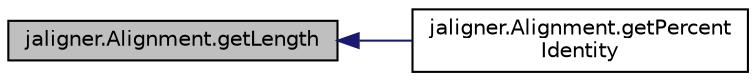 digraph "jaligner.Alignment.getLength"
{
  edge [fontname="Helvetica",fontsize="10",labelfontname="Helvetica",labelfontsize="10"];
  node [fontname="Helvetica",fontsize="10",shape=record];
  rankdir="LR";
  Node1 [label="jaligner.Alignment.getLength",height=0.2,width=0.4,color="black", fillcolor="grey75", style="filled" fontcolor="black"];
  Node1 -> Node2 [dir="back",color="midnightblue",fontsize="10",style="solid",fontname="Helvetica"];
  Node2 [label="jaligner.Alignment.getPercent\lIdentity",height=0.2,width=0.4,color="black", fillcolor="white", style="filled",URL="$classjaligner_1_1_alignment.html#a14c3147b9f914f86e93eba1a7ccb86f1"];
}
